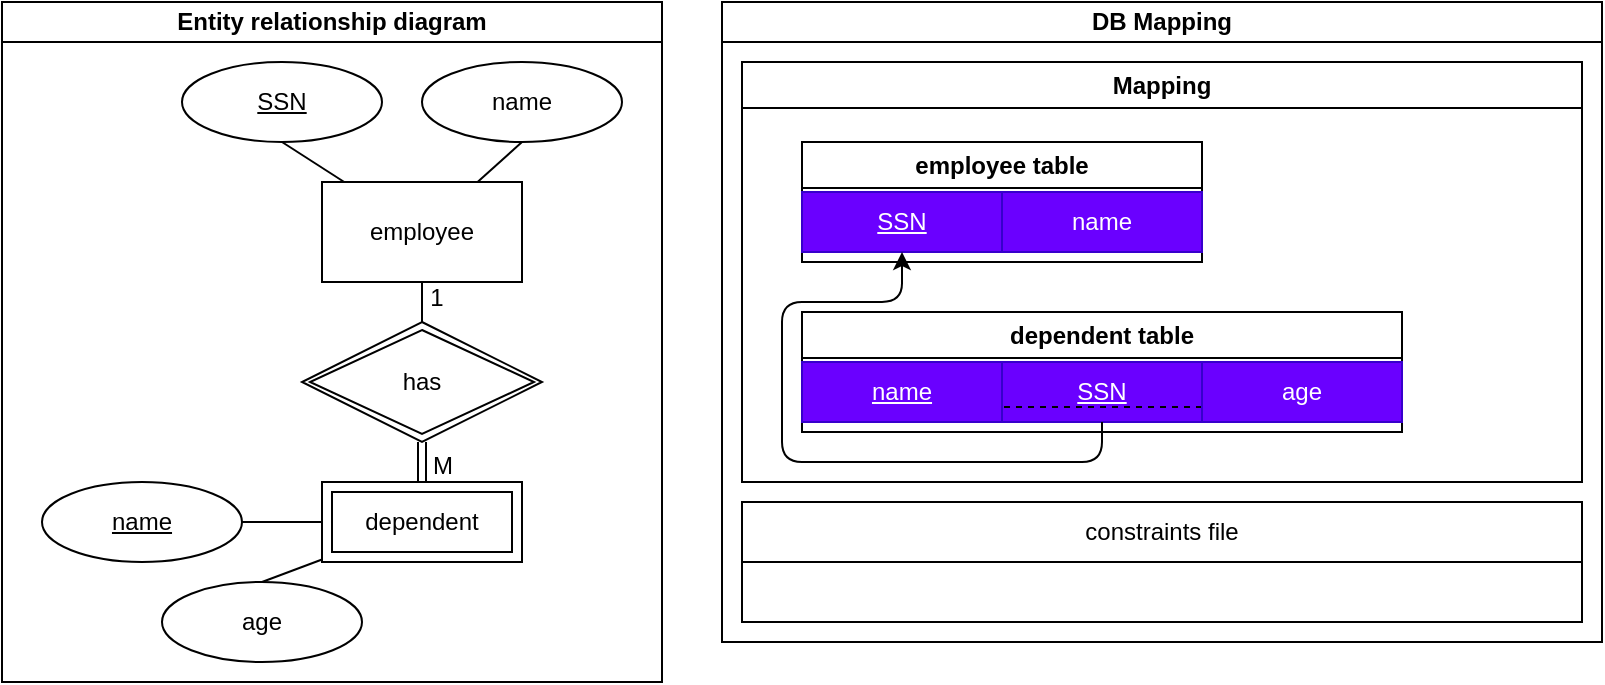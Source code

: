 <mxfile>
    <diagram id="R3N_D--5qBi451Lv7yX1" name="Page-1">
        <mxGraphModel dx="357" dy="268" grid="1" gridSize="10" guides="1" tooltips="1" connect="1" arrows="1" fold="1" page="1" pageScale="1" pageWidth="850" pageHeight="1100" math="0" shadow="0">
            <root>
                <mxCell id="0"/>
                <mxCell id="1" parent="0"/>
                <mxCell id="2" value="Entity relationship diagram" style="swimlane;whiteSpace=wrap;html=1;startSize=20;" parent="1" vertex="1">
                    <mxGeometry x="10" y="70" width="330" height="340" as="geometry"/>
                </mxCell>
                <mxCell id="5" style="edgeStyle=none;html=1;entryX=0.5;entryY=1;entryDx=0;entryDy=0;endArrow=none;endFill=0;" parent="2" source="3" target="4" edge="1">
                    <mxGeometry relative="1" as="geometry"/>
                </mxCell>
                <mxCell id="7" style="edgeStyle=none;html=1;entryX=0.5;entryY=1;entryDx=0;entryDy=0;endArrow=none;endFill=0;" parent="2" source="3" target="6" edge="1">
                    <mxGeometry relative="1" as="geometry"/>
                </mxCell>
                <mxCell id="112" style="edgeStyle=none;html=1;entryX=0.5;entryY=0;entryDx=0;entryDy=0;endArrow=none;endFill=0;" parent="2" source="3" target="111" edge="1">
                    <mxGeometry relative="1" as="geometry"/>
                </mxCell>
                <mxCell id="3" value="employee" style="html=1;dashed=0;whiteSpace=wrap;" parent="2" vertex="1">
                    <mxGeometry x="160" y="90" width="100" height="50" as="geometry"/>
                </mxCell>
                <mxCell id="4" value="&lt;u&gt;SSN&lt;/u&gt;" style="ellipse;whiteSpace=wrap;html=1;align=center;" parent="2" vertex="1">
                    <mxGeometry x="90" y="30" width="100" height="40" as="geometry"/>
                </mxCell>
                <mxCell id="6" value="name" style="ellipse;whiteSpace=wrap;html=1;align=center;" parent="2" vertex="1">
                    <mxGeometry x="210" y="30" width="100" height="40" as="geometry"/>
                </mxCell>
                <mxCell id="18" style="edgeStyle=none;html=1;entryX=0.5;entryY=0;entryDx=0;entryDy=0;" parent="2" edge="1">
                    <mxGeometry relative="1" as="geometry">
                        <mxPoint x="81.43" y="268.57" as="sourcePoint"/>
                    </mxGeometry>
                </mxCell>
                <mxCell id="19" style="edgeStyle=none;html=1;entryX=0.5;entryY=0;entryDx=0;entryDy=0;" parent="2" edge="1">
                    <mxGeometry relative="1" as="geometry">
                        <mxPoint x="128.673" y="266.385" as="sourcePoint"/>
                    </mxGeometry>
                </mxCell>
                <mxCell id="114" style="edgeStyle=none;html=1;entryX=0.5;entryY=0;entryDx=0;entryDy=0;endArrow=none;endFill=0;shape=link;" parent="2" source="111" target="113" edge="1">
                    <mxGeometry relative="1" as="geometry"/>
                </mxCell>
                <mxCell id="111" value="has" style="shape=rhombus;double=1;perimeter=rhombusPerimeter;whiteSpace=wrap;html=1;align=center;" parent="2" vertex="1">
                    <mxGeometry x="150" y="160" width="120" height="60" as="geometry"/>
                </mxCell>
                <mxCell id="116" style="edgeStyle=none;html=1;entryX=1;entryY=0.5;entryDx=0;entryDy=0;endArrow=none;endFill=0;" parent="2" source="113" target="115" edge="1">
                    <mxGeometry relative="1" as="geometry"/>
                </mxCell>
                <mxCell id="118" style="edgeStyle=none;html=1;entryX=0.5;entryY=0;entryDx=0;entryDy=0;endArrow=none;endFill=0;" parent="2" source="113" target="117" edge="1">
                    <mxGeometry relative="1" as="geometry"/>
                </mxCell>
                <mxCell id="113" value="dependent" style="shape=ext;margin=3;double=1;whiteSpace=wrap;html=1;align=center;" parent="2" vertex="1">
                    <mxGeometry x="160" y="240" width="100" height="40" as="geometry"/>
                </mxCell>
                <mxCell id="115" value="&lt;u&gt;name&lt;/u&gt;" style="ellipse;whiteSpace=wrap;html=1;align=center;" parent="2" vertex="1">
                    <mxGeometry x="20" y="240" width="100" height="40" as="geometry"/>
                </mxCell>
                <mxCell id="117" value="age" style="ellipse;whiteSpace=wrap;html=1;align=center;" parent="2" vertex="1">
                    <mxGeometry x="80" y="290" width="100" height="40" as="geometry"/>
                </mxCell>
                <mxCell id="124" value="M" style="text;html=1;align=center;verticalAlign=middle;resizable=0;points=[];autosize=1;strokeColor=none;fillColor=none;" parent="2" vertex="1">
                    <mxGeometry x="205" y="217" width="30" height="30" as="geometry"/>
                </mxCell>
                <mxCell id="22" value="DB Mapping" style="swimlane;whiteSpace=wrap;html=1;startSize=20;" parent="1" vertex="1">
                    <mxGeometry x="370" y="70" width="440" height="320" as="geometry"/>
                </mxCell>
                <mxCell id="28" style="edgeStyle=none;html=1;entryX=1;entryY=0.5;entryDx=0;entryDy=0;" parent="22" edge="1">
                    <mxGeometry relative="1" as="geometry">
                        <mxPoint x="100" y="200" as="targetPoint"/>
                    </mxGeometry>
                </mxCell>
                <mxCell id="34" style="edgeStyle=none;html=1;entryX=0.5;entryY=0;entryDx=0;entryDy=0;" parent="22" edge="1">
                    <mxGeometry relative="1" as="geometry">
                        <mxPoint x="60" y="290" as="targetPoint"/>
                    </mxGeometry>
                </mxCell>
                <mxCell id="35" style="edgeStyle=none;html=1;entryX=0.5;entryY=0;entryDx=0;entryDy=0;" parent="22" edge="1">
                    <mxGeometry relative="1" as="geometry">
                        <mxPoint x="170" y="290" as="targetPoint"/>
                    </mxGeometry>
                </mxCell>
                <mxCell id="38" style="edgeStyle=none;html=1;entryX=0.764;entryY=0.12;entryDx=0;entryDy=0;entryPerimeter=0;" parent="22" edge="1">
                    <mxGeometry relative="1" as="geometry">
                        <mxPoint x="126.4" y="234.8" as="targetPoint"/>
                    </mxGeometry>
                </mxCell>
                <mxCell id="53" value="Mapping" style="swimlane;whiteSpace=wrap;html=1;" parent="22" vertex="1">
                    <mxGeometry x="10" y="30" width="420" height="210" as="geometry"/>
                </mxCell>
                <mxCell id="88" value="employee table" style="swimlane;whiteSpace=wrap;html=1;" parent="53" vertex="1">
                    <mxGeometry x="30" y="40" width="200" height="60" as="geometry"/>
                </mxCell>
                <mxCell id="90" value="name" style="rounded=0;whiteSpace=wrap;html=1;fillColor=#6a00ff;fontColor=#ffffff;strokeColor=#3700CC;" parent="88" vertex="1">
                    <mxGeometry x="100" y="25" width="100" height="30" as="geometry"/>
                </mxCell>
                <mxCell id="89" value="SSN" style="rounded=0;whiteSpace=wrap;html=1;fillColor=#6a00ff;fontColor=#ffffff;strokeColor=#3700CC;fontStyle=4" parent="88" vertex="1">
                    <mxGeometry y="25" width="100" height="30" as="geometry"/>
                </mxCell>
                <mxCell id="95" value="dependent table" style="swimlane;whiteSpace=wrap;html=1;" parent="53" vertex="1">
                    <mxGeometry x="30" y="125" width="300" height="60" as="geometry"/>
                </mxCell>
                <mxCell id="98" value="SSN" style="rounded=0;whiteSpace=wrap;html=1;fillColor=#6a00ff;fontColor=#ffffff;strokeColor=#3700CC;fontStyle=4" parent="95" vertex="1">
                    <mxGeometry x="100" y="25" width="100" height="30" as="geometry"/>
                </mxCell>
                <mxCell id="99" value="name" style="rounded=0;whiteSpace=wrap;html=1;fillColor=#6a00ff;fontColor=#ffffff;strokeColor=#3700CC;fontStyle=4" parent="95" vertex="1">
                    <mxGeometry y="25" width="100" height="30" as="geometry"/>
                </mxCell>
                <mxCell id="126" style="edgeStyle=none;html=1;exitX=0;exitY=0.75;exitDx=0;exitDy=0;entryX=1;entryY=0.75;entryDx=0;entryDy=0;endArrow=none;endFill=0;dashed=1;" edge="1" parent="95" source="123" target="99">
                    <mxGeometry relative="1" as="geometry"/>
                </mxCell>
                <mxCell id="123" value="age" style="rounded=0;whiteSpace=wrap;html=1;fillColor=#6a00ff;fontColor=#ffffff;strokeColor=#3700CC;" parent="95" vertex="1">
                    <mxGeometry x="200" y="25" width="100" height="30" as="geometry"/>
                </mxCell>
                <mxCell id="101" style="edgeStyle=orthogonalEdgeStyle;html=1;entryX=0.5;entryY=1;entryDx=0;entryDy=0;exitX=0.5;exitY=1;exitDx=0;exitDy=0;" parent="53" source="98" target="89" edge="1">
                    <mxGeometry relative="1" as="geometry">
                        <Array as="points">
                            <mxPoint x="180" y="200"/>
                            <mxPoint x="20" y="200"/>
                            <mxPoint x="20" y="120"/>
                            <mxPoint x="80" y="120"/>
                        </Array>
                    </mxGeometry>
                </mxCell>
                <mxCell id="54" value="constraints file" style="swimlane;fontStyle=0;childLayout=stackLayout;horizontal=1;startSize=30;horizontalStack=0;resizeParent=1;resizeParentMax=0;resizeLast=0;collapsible=1;marginBottom=0;whiteSpace=wrap;html=1;" parent="22" vertex="1">
                    <mxGeometry x="10" y="250" width="420" height="60" as="geometry"/>
                </mxCell>
                <mxCell id="125" value="1" style="text;html=1;align=center;verticalAlign=middle;resizable=0;points=[];autosize=1;strokeColor=none;fillColor=none;" parent="1" vertex="1">
                    <mxGeometry x="212" y="203" width="30" height="30" as="geometry"/>
                </mxCell>
            </root>
        </mxGraphModel>
    </diagram>
</mxfile>